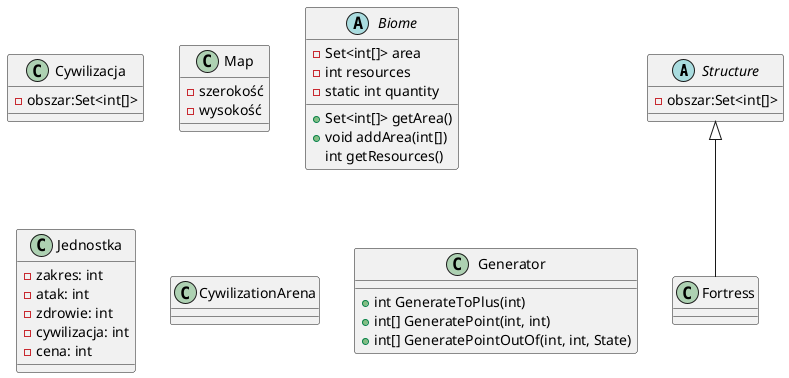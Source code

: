 @startuml
'https://plantuml.com/class-diagram

abstract class Structure
Structure : -obszar:Set<int[]>
class Cywilizacja
Cywilizacja : -obszar:Set<int[]>
class Fortress extends Structure
class Map
Map : -szerokość
Map : -wysokość
abstract class Biome

Biome : -Set<int[]> area
Biome : -int resources
Biome : -static int quantity
Biome : +Set<int[]> getArea()
Biome : +void addArea(int[])
Biome : int getResources()
class Jednostka
Jednostka : -zakres: int
Jednostka : -atak: int
Jednostka : -zdrowie: int
Jednostka : -cywilizacja: int
Jednostka : -cena: int

class CywilizationArena

class Generator

Generator : +int GenerateToPlus(int)
Generator : +int[] GeneratePoint(int, int)
Generator : +int[] GeneratePointOutOf(int, int, State)






@enduml
